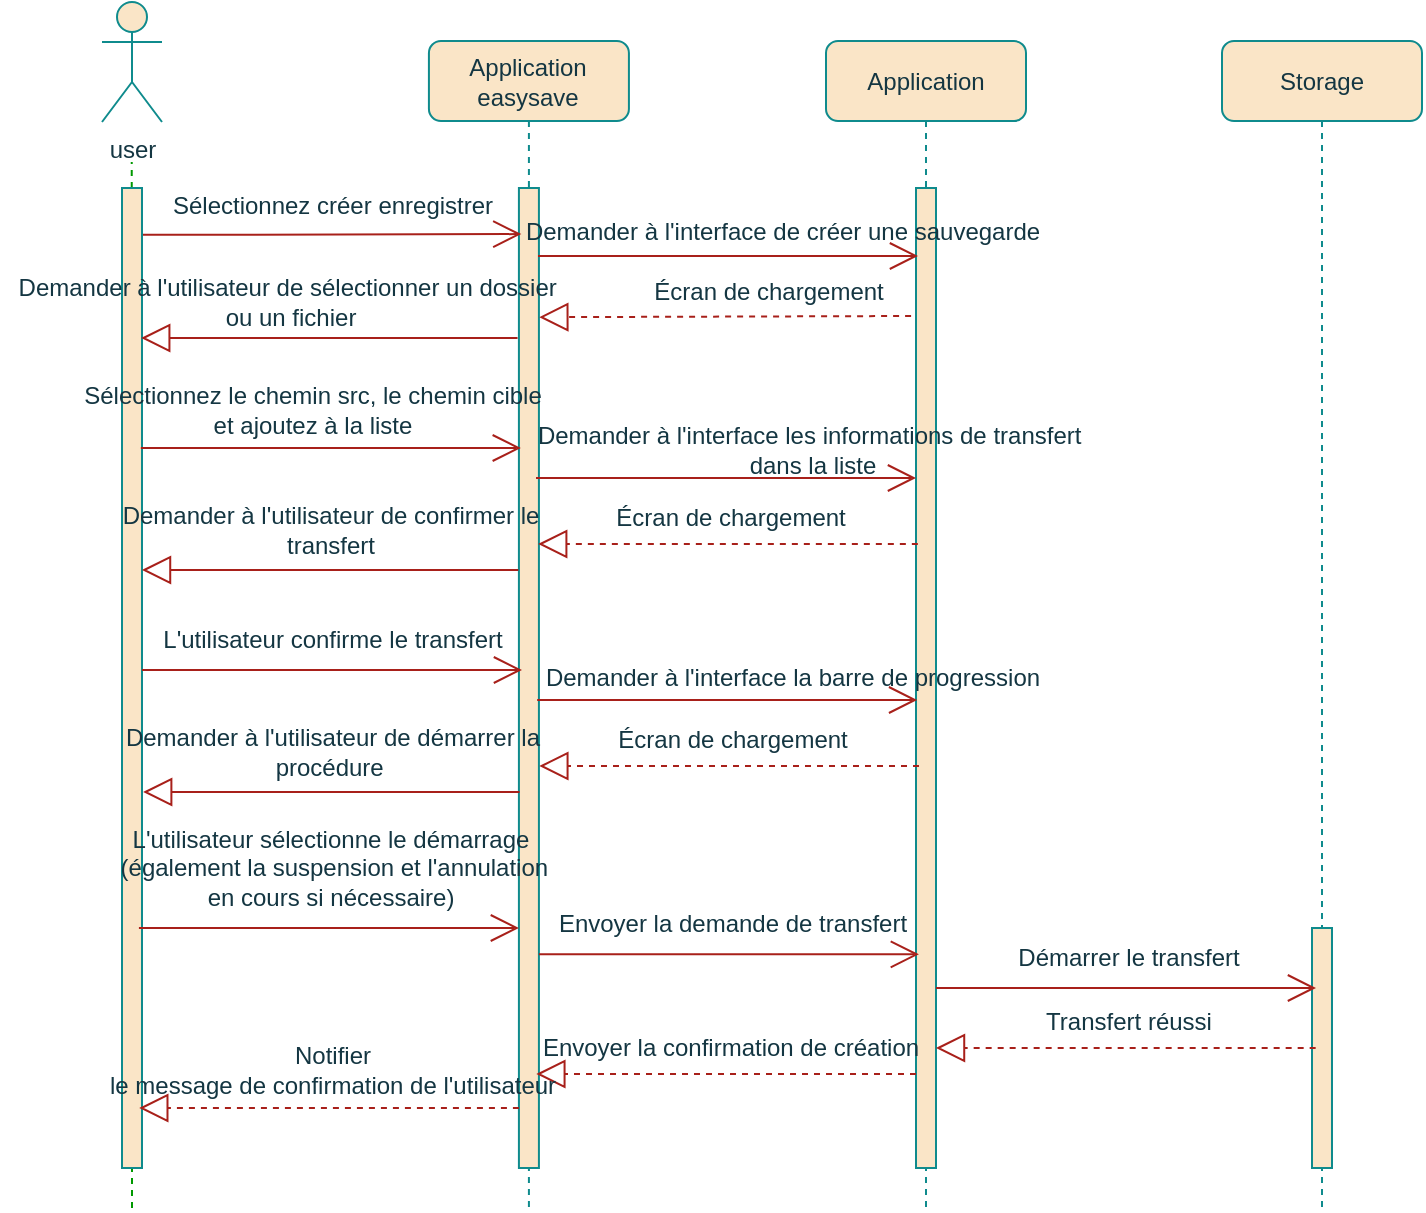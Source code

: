 <mxfile version="20.8.20" type="device"><diagram id="vX2mQukgiBAY-gzYamp-" name="Page-1"><mxGraphModel dx="1290" dy="581" grid="1" gridSize="10" guides="1" tooltips="1" connect="1" arrows="1" fold="1" page="1" pageScale="1" pageWidth="413" pageHeight="291" math="0" shadow="0"><root><mxCell id="0"/><mxCell id="1" parent="0"/><mxCell id="O1md9pXTTEW-Dt7IMe3F-2" value="&lt;span style=&quot;&quot;&gt;&lt;font style=&quot;vertical-align: inherit;&quot;&gt;&lt;font style=&quot;vertical-align: inherit;&quot;&gt;Application easysave&lt;/font&gt;&lt;/font&gt;&lt;/span&gt;" style="shape=umlLifeline;perimeter=lifelinePerimeter;whiteSpace=wrap;html=1;container=0;collapsible=0;recursiveResize=0;outlineConnect=0;rounded=1;fillColor=#FAE5C7;strokeColor=#0F8B8D;fontColor=#143642;" parent="1" vertex="1"><mxGeometry x="326.46" y="86.5" width="100" height="583.5" as="geometry"/></mxCell><mxCell id="O1md9pXTTEW-Dt7IMe3F-3" value="user" style="shape=umlActor;verticalLabelPosition=bottom;verticalAlign=top;html=1;rounded=1;fillColor=#FAE5C7;strokeColor=#0F8B8D;fontColor=#143642;" parent="1" vertex="1"><mxGeometry x="163" y="67" width="30" height="60" as="geometry"/></mxCell><mxCell id="O1md9pXTTEW-Dt7IMe3F-4" value="&lt;span style=&quot;&quot;&gt;Application&lt;/span&gt;" style="shape=umlLifeline;perimeter=lifelinePerimeter;whiteSpace=wrap;html=1;container=0;collapsible=0;recursiveResize=0;outlineConnect=0;rounded=1;fillColor=#FAE5C7;strokeColor=#0F8B8D;fontColor=#143642;" parent="1" vertex="1"><mxGeometry x="525" y="86.5" width="100" height="583.5" as="geometry"/></mxCell><mxCell id="O1md9pXTTEW-Dt7IMe3F-5" value="&lt;span style=&quot;&quot;&gt;Storage&lt;/span&gt;" style="shape=umlLifeline;perimeter=lifelinePerimeter;whiteSpace=wrap;html=1;container=0;collapsible=0;recursiveResize=0;outlineConnect=0;rounded=1;fillColor=#FAE5C7;strokeColor=#0F8B8D;fontColor=#143642;" parent="1" vertex="1"><mxGeometry x="723" y="86.5" width="100" height="583.5" as="geometry"/></mxCell><mxCell id="O1md9pXTTEW-Dt7IMe3F-6" value="" style="endArrow=none;dashed=1;html=1;rounded=1;labelBackgroundColor=#DAD2D8;strokeColor=#009900;fontColor=#143642;fillColor=#d5e8d4;" parent="1" edge="1"><mxGeometry width="50" height="50" relative="1" as="geometry"><mxPoint x="178" y="670" as="sourcePoint"/><mxPoint x="177.865" y="147" as="targetPoint"/></mxGeometry></mxCell><mxCell id="O1md9pXTTEW-Dt7IMe3F-13" value="" style="html=1;points=[];perimeter=orthogonalPerimeter;rounded=0;glass=0;labelBackgroundColor=none;fillStyle=auto;fillColor=#FAE5C7;strokeColor=#0F8B8D;fontColor=#143642;" parent="1" vertex="1"><mxGeometry x="173" y="160" width="10" height="490" as="geometry"/></mxCell><mxCell id="O1md9pXTTEW-Dt7IMe3F-14" value="" style="html=1;points=[];perimeter=orthogonalPerimeter;rounded=0;glass=0;labelBackgroundColor=none;fillStyle=auto;fillColor=#FAE5C7;strokeColor=#0F8B8D;fontColor=#143642;" parent="1" vertex="1"><mxGeometry x="371.46" y="160" width="10" height="490" as="geometry"/></mxCell><mxCell id="O1md9pXTTEW-Dt7IMe3F-16" value="" style="html=1;points=[];perimeter=orthogonalPerimeter;rounded=0;glass=0;labelBackgroundColor=none;fillStyle=auto;fillColor=#FAE5C7;strokeColor=#0F8B8D;fontColor=#143642;" parent="1" vertex="1"><mxGeometry x="570" y="160" width="10" height="490" as="geometry"/></mxCell><mxCell id="O1md9pXTTEW-Dt7IMe3F-17" value="" style="html=1;points=[];perimeter=orthogonalPerimeter;rounded=0;glass=0;labelBackgroundColor=none;fillStyle=auto;fillColor=#FAE5C7;strokeColor=#0F8B8D;fontColor=#143642;" parent="1" vertex="1"><mxGeometry x="768" y="530" width="10" height="120" as="geometry"/></mxCell><mxCell id="O1md9pXTTEW-Dt7IMe3F-18" value="&lt;font style=&quot;vertical-align: inherit;&quot;&gt;&lt;font style=&quot;vertical-align: inherit;&quot;&gt;Sélectionnez créer enregistrer&lt;/font&gt;&lt;/font&gt;" style="text;html=1;align=center;verticalAlign=middle;resizable=0;points=[];autosize=1;strokeColor=none;fillColor=none;rounded=1;fontColor=#143642;" parent="1" vertex="1"><mxGeometry x="188.09" y="154" width="180" height="30" as="geometry"/></mxCell><mxCell id="O1md9pXTTEW-Dt7IMe3F-19" value="" style="endArrow=open;endFill=1;endSize=12;html=1;rounded=1;entryX=0.071;entryY=0.165;entryDx=0;entryDy=0;entryPerimeter=0;labelBackgroundColor=#DAD2D8;strokeColor=#A8201A;fontColor=#143642;" parent="1" edge="1"><mxGeometry width="160" relative="1" as="geometry"><mxPoint x="183.5" y="183.43" as="sourcePoint"/><mxPoint x="372.67" y="183.05" as="targetPoint"/></mxGeometry></mxCell><mxCell id="O1md9pXTTEW-Dt7IMe3F-20" value="&lt;font style=&quot;vertical-align: inherit;&quot;&gt;&lt;font style=&quot;vertical-align: inherit;&quot;&gt;Demander à l'interface de créer une sauvegarde&lt;/font&gt;&lt;/font&gt;" style="text;html=1;align=center;verticalAlign=middle;resizable=0;points=[];autosize=1;strokeColor=none;fillColor=none;rounded=1;fontColor=#143642;" parent="1" vertex="1"><mxGeometry x="368.09" y="167" width="270" height="30" as="geometry"/></mxCell><mxCell id="O1md9pXTTEW-Dt7IMe3F-21" value="" style="endArrow=open;endFill=1;endSize=12;html=1;rounded=1;labelBackgroundColor=#DAD2D8;strokeColor=#A8201A;fontColor=#143642;" parent="1" edge="1"><mxGeometry width="160" relative="1" as="geometry"><mxPoint x="381" y="194" as="sourcePoint"/><mxPoint x="571" y="194" as="targetPoint"/></mxGeometry></mxCell><mxCell id="O1md9pXTTEW-Dt7IMe3F-22" value="&lt;font style=&quot;vertical-align: inherit;&quot;&gt;&lt;font style=&quot;vertical-align: inherit;&quot;&gt;Sélectionnez le chemin src, le chemin cible &lt;/font&gt;&lt;/font&gt;&lt;br&gt;&lt;font style=&quot;vertical-align: inherit;&quot;&gt;&lt;font style=&quot;vertical-align: inherit;&quot;&gt;et ajoutez à la liste&lt;/font&gt;&lt;/font&gt;" style="text;html=1;align=center;verticalAlign=middle;resizable=0;points=[];autosize=1;strokeColor=none;fillColor=none;rounded=1;fontColor=#143642;" parent="1" vertex="1"><mxGeometry x="142.99" y="251" width="250" height="40" as="geometry"/></mxCell><mxCell id="O1md9pXTTEW-Dt7IMe3F-23" value="" style="endArrow=open;endFill=1;endSize=12;html=1;rounded=1;labelBackgroundColor=#DAD2D8;strokeColor=#A8201A;fontColor=#143642;" parent="1" edge="1"><mxGeometry x="326.46" y="86.5" width="160" relative="1" as="geometry"><mxPoint x="182.42" y="290" as="sourcePoint"/><mxPoint x="372.42" y="290" as="targetPoint"/></mxGeometry></mxCell><mxCell id="O1md9pXTTEW-Dt7IMe3F-24" value="&lt;font style=&quot;vertical-align: inherit;&quot;&gt;&lt;font style=&quot;vertical-align: inherit;&quot;&gt;Demander à l'interface les informations de transfert&amp;nbsp; &lt;/font&gt;&lt;/font&gt;&lt;br&gt;&lt;font style=&quot;vertical-align: inherit;&quot;&gt;&lt;font style=&quot;vertical-align: inherit;&quot;&gt;dans la liste&lt;/font&gt;&lt;/font&gt;" style="text;html=1;align=center;verticalAlign=middle;resizable=0;points=[];autosize=1;strokeColor=none;fillColor=none;rounded=1;fontColor=#143642;" parent="1" vertex="1"><mxGeometry x="372.99" y="271" width="290" height="40" as="geometry"/></mxCell><mxCell id="O1md9pXTTEW-Dt7IMe3F-25" value="" style="endArrow=open;endFill=1;endSize=12;html=1;rounded=1;labelBackgroundColor=#DAD2D8;strokeColor=#A8201A;fontColor=#143642;" parent="1" edge="1"><mxGeometry width="160" relative="1" as="geometry"><mxPoint x="380" y="305.0" as="sourcePoint"/><mxPoint x="570" y="305.0" as="targetPoint"/></mxGeometry></mxCell><mxCell id="O1md9pXTTEW-Dt7IMe3F-26" value="&lt;font style=&quot;vertical-align: inherit;&quot;&gt;&lt;font style=&quot;vertical-align: inherit;&quot;&gt;Écran de chargement&lt;/font&gt;&lt;/font&gt;" style="text;html=1;align=center;verticalAlign=middle;resizable=0;points=[];autosize=1;strokeColor=none;fillColor=none;rounded=1;fontColor=#143642;" parent="1" vertex="1"><mxGeometry x="407.42" y="310" width="140" height="30" as="geometry"/></mxCell><mxCell id="O1md9pXTTEW-Dt7IMe3F-27" value="" style="endArrow=block;dashed=1;endFill=0;endSize=12;html=1;rounded=1;labelBackgroundColor=#DAD2D8;strokeColor=#A8201A;fontColor=#143642;" parent="1" edge="1"><mxGeometry width="160" relative="1" as="geometry"><mxPoint x="570.92" y="338" as="sourcePoint"/><mxPoint x="381.087" y="338" as="targetPoint"/></mxGeometry></mxCell><mxCell id="O1md9pXTTEW-Dt7IMe3F-40" value="&lt;font style=&quot;vertical-align: inherit;&quot;&gt;&lt;font style=&quot;vertical-align: inherit;&quot;&gt;Écran de chargement&lt;/font&gt;&lt;/font&gt;" style="text;html=1;align=center;verticalAlign=middle;resizable=0;points=[];autosize=1;strokeColor=none;fillColor=none;rounded=1;fontColor=#143642;" parent="1" vertex="1"><mxGeometry x="426.46" y="197" width="140" height="30" as="geometry"/></mxCell><mxCell id="O1md9pXTTEW-Dt7IMe3F-41" value="" style="endArrow=block;dashed=1;endFill=0;endSize=12;html=1;rounded=1;exitX=-0.211;exitY=0.186;exitDx=0;exitDy=0;exitPerimeter=0;labelBackgroundColor=#DAD2D8;strokeColor=#A8201A;fontColor=#143642;" parent="1" edge="1"><mxGeometry width="160" relative="1" as="geometry"><mxPoint x="567.55" y="223.998" as="sourcePoint"/><mxPoint x="381.66" y="224.59" as="targetPoint"/></mxGeometry></mxCell><mxCell id="O1md9pXTTEW-Dt7IMe3F-42" value="&lt;font style=&quot;vertical-align: inherit;&quot;&gt;&lt;font style=&quot;vertical-align: inherit;&quot;&gt;Demander à l'utilisateur de sélectionner un dossier&amp;nbsp; &lt;/font&gt;&lt;/font&gt;&lt;br&gt;&lt;font style=&quot;vertical-align: inherit;&quot;&gt;&lt;font style=&quot;vertical-align: inherit;&quot;&gt;ou un fichier&lt;/font&gt;&lt;/font&gt;" style="text;html=1;align=center;verticalAlign=middle;resizable=0;points=[];autosize=1;strokeColor=none;fillColor=none;rounded=1;fontColor=#143642;" parent="1" vertex="1"><mxGeometry x="112.41" y="197" width="290" height="40" as="geometry"/></mxCell><mxCell id="O1md9pXTTEW-Dt7IMe3F-43" value="" style="endArrow=block;endFill=0;endSize=12;html=1;rounded=1;labelBackgroundColor=#DAD2D8;strokeColor=#A8201A;fontColor=#143642;" parent="1" edge="1"><mxGeometry width="160" relative="1" as="geometry"><mxPoint x="370.77" y="235.0" as="sourcePoint"/><mxPoint x="182.597" y="235.0" as="targetPoint"/></mxGeometry></mxCell><mxCell id="O1md9pXTTEW-Dt7IMe3F-58" value="&lt;font style=&quot;vertical-align: inherit;&quot;&gt;&lt;font style=&quot;vertical-align: inherit;&quot;&gt;Demander à l'utilisateur de confirmer le &lt;/font&gt;&lt;/font&gt;&lt;br&gt;&lt;font style=&quot;vertical-align: inherit;&quot;&gt;&lt;font style=&quot;vertical-align: inherit;&quot;&gt;transfert&lt;/font&gt;&lt;/font&gt;" style="text;html=1;align=center;verticalAlign=middle;resizable=0;points=[];autosize=1;strokeColor=none;fillColor=none;rounded=1;fontColor=#143642;" parent="1" vertex="1"><mxGeometry x="162.41" y="311" width="230" height="40" as="geometry"/></mxCell><mxCell id="O1md9pXTTEW-Dt7IMe3F-59" value="" style="endArrow=block;endFill=0;endSize=12;html=1;rounded=1;labelBackgroundColor=#DAD2D8;strokeColor=#A8201A;fontColor=#143642;" parent="1" edge="1"><mxGeometry width="160" relative="1" as="geometry"><mxPoint x="371.17" y="351.0" as="sourcePoint"/><mxPoint x="182.997" y="351.0" as="targetPoint"/></mxGeometry></mxCell><mxCell id="O1md9pXTTEW-Dt7IMe3F-60" value="&lt;font style=&quot;vertical-align: inherit;&quot;&gt;&lt;font style=&quot;vertical-align: inherit;&quot;&gt;L'utilisateur confirme le transfert&lt;/font&gt;&lt;/font&gt;" style="text;html=1;align=center;verticalAlign=middle;resizable=0;points=[];autosize=1;strokeColor=none;fillColor=none;rounded=1;fontColor=#143642;" parent="1" vertex="1"><mxGeometry x="182.99" y="371" width="190" height="30" as="geometry"/></mxCell><mxCell id="O1md9pXTTEW-Dt7IMe3F-61" value="" style="endArrow=open;endFill=1;endSize=12;html=1;rounded=1;labelBackgroundColor=#DAD2D8;strokeColor=#A8201A;fontColor=#143642;" parent="1" edge="1"><mxGeometry x="326.46" y="86.5" width="160" relative="1" as="geometry"><mxPoint x="183.0" y="401" as="sourcePoint"/><mxPoint x="373.0" y="401" as="targetPoint"/></mxGeometry></mxCell><mxCell id="O1md9pXTTEW-Dt7IMe3F-62" value="&lt;font style=&quot;vertical-align: inherit;&quot;&gt;&lt;font style=&quot;vertical-align: inherit;&quot;&gt;Demander à l'interface la barre de progression&lt;/font&gt;&lt;/font&gt;" style="text;html=1;align=center;verticalAlign=middle;resizable=0;points=[];autosize=1;strokeColor=none;fillColor=none;rounded=1;fontColor=#143642;" parent="1" vertex="1"><mxGeometry x="378.09" y="390" width="260" height="30" as="geometry"/></mxCell><mxCell id="O1md9pXTTEW-Dt7IMe3F-63" value="" style="endArrow=open;endFill=1;endSize=12;html=1;rounded=1;labelBackgroundColor=#DAD2D8;strokeColor=#A8201A;fontColor=#143642;" parent="1" edge="1"><mxGeometry width="160" relative="1" as="geometry"><mxPoint x="380.58" y="416.0" as="sourcePoint"/><mxPoint x="570.58" y="416.0" as="targetPoint"/></mxGeometry></mxCell><mxCell id="O1md9pXTTEW-Dt7IMe3F-64" value="&lt;font style=&quot;vertical-align: inherit;&quot;&gt;&lt;font style=&quot;vertical-align: inherit;&quot;&gt;Écran de chargement&lt;/font&gt;&lt;/font&gt;" style="text;html=1;align=center;verticalAlign=middle;resizable=0;points=[];autosize=1;strokeColor=none;fillColor=none;rounded=1;fontColor=#143642;" parent="1" vertex="1"><mxGeometry x="408" y="421" width="140" height="30" as="geometry"/></mxCell><mxCell id="O1md9pXTTEW-Dt7IMe3F-65" value="" style="endArrow=block;dashed=1;endFill=0;endSize=12;html=1;rounded=1;labelBackgroundColor=#DAD2D8;strokeColor=#A8201A;fontColor=#143642;" parent="1" edge="1"><mxGeometry width="160" relative="1" as="geometry"><mxPoint x="571.5" y="449" as="sourcePoint"/><mxPoint x="381.667" y="449" as="targetPoint"/></mxGeometry></mxCell><mxCell id="O1md9pXTTEW-Dt7IMe3F-66" value="&lt;font style=&quot;vertical-align: inherit;&quot;&gt;&lt;font style=&quot;vertical-align: inherit;&quot;&gt;Demander à l'utilisateur de démarrer la &lt;/font&gt;&lt;/font&gt;&lt;br&gt;&lt;font style=&quot;vertical-align: inherit;&quot;&gt;&lt;font style=&quot;vertical-align: inherit;&quot;&gt;procédure&amp;nbsp;&lt;/font&gt;&lt;/font&gt;" style="text;html=1;align=center;verticalAlign=middle;resizable=0;points=[];autosize=1;strokeColor=none;fillColor=none;rounded=1;fontColor=#143642;" parent="1" vertex="1"><mxGeometry x="162.99" y="422" width="230" height="40" as="geometry"/></mxCell><mxCell id="O1md9pXTTEW-Dt7IMe3F-67" value="" style="endArrow=block;endFill=0;endSize=12;html=1;rounded=1;labelBackgroundColor=#DAD2D8;strokeColor=#A8201A;fontColor=#143642;" parent="1" edge="1"><mxGeometry width="160" relative="1" as="geometry"><mxPoint x="371.75" y="462.0" as="sourcePoint"/><mxPoint x="183.577" y="462.0" as="targetPoint"/></mxGeometry></mxCell><mxCell id="O1md9pXTTEW-Dt7IMe3F-68" value="&lt;font style=&quot;vertical-align: inherit;&quot;&gt;&lt;font style=&quot;vertical-align: inherit;&quot;&gt;L'utilisateur sélectionne le démarrage &lt;/font&gt;&lt;/font&gt;&lt;br&gt;&lt;font style=&quot;vertical-align: inherit;&quot;&gt;&lt;font style=&quot;vertical-align: inherit;&quot;&gt;&amp;nbsp;(également la suspension et l'annulation &lt;/font&gt;&lt;/font&gt;&lt;br&gt;&lt;font style=&quot;vertical-align: inherit;&quot;&gt;&lt;font style=&quot;vertical-align: inherit;&quot;&gt;en cours si nécessaire)&lt;/font&gt;&lt;/font&gt;" style="text;html=1;align=center;verticalAlign=middle;resizable=0;points=[];autosize=1;strokeColor=none;fillColor=none;rounded=1;fontColor=#143642;" parent="1" vertex="1"><mxGeometry x="162.41" y="470" width="230" height="60" as="geometry"/></mxCell><mxCell id="O1md9pXTTEW-Dt7IMe3F-69" value="" style="endArrow=open;endFill=1;endSize=12;html=1;rounded=1;labelBackgroundColor=#DAD2D8;strokeColor=#A8201A;fontColor=#143642;" parent="1" edge="1"><mxGeometry x="326.46" y="86.5" width="160" relative="1" as="geometry"><mxPoint x="181.46" y="530" as="sourcePoint"/><mxPoint x="371.46" y="530" as="targetPoint"/></mxGeometry></mxCell><mxCell id="O1md9pXTTEW-Dt7IMe3F-70" value="&lt;font style=&quot;vertical-align: inherit;&quot;&gt;&lt;font style=&quot;vertical-align: inherit;&quot;&gt;Envoyer la demande de transfert&lt;/font&gt;&lt;/font&gt;" style="text;html=1;align=center;verticalAlign=middle;resizable=0;points=[];autosize=1;strokeColor=none;fillColor=none;rounded=1;fontColor=#143642;" parent="1" vertex="1"><mxGeometry x="382.82" y="513.17" width="190" height="30" as="geometry"/></mxCell><mxCell id="O1md9pXTTEW-Dt7IMe3F-71" value="" style="endArrow=open;endFill=1;endSize=12;html=1;rounded=1;labelBackgroundColor=#DAD2D8;strokeColor=#A8201A;fontColor=#143642;" parent="1" edge="1"><mxGeometry width="160" relative="1" as="geometry"><mxPoint x="381.46" y="543.17" as="sourcePoint"/><mxPoint x="571.46" y="543.17" as="targetPoint"/></mxGeometry></mxCell><mxCell id="O1md9pXTTEW-Dt7IMe3F-72" value="&lt;font style=&quot;vertical-align: inherit;&quot;&gt;&lt;font style=&quot;vertical-align: inherit;&quot;&gt;Démarrer le transfert&lt;/font&gt;&lt;/font&gt;" style="text;html=1;align=center;verticalAlign=middle;resizable=0;points=[];autosize=1;strokeColor=none;fillColor=none;rounded=1;fontColor=#143642;" parent="1" vertex="1"><mxGeometry x="611.36" y="530" width="130" height="30" as="geometry"/></mxCell><mxCell id="O1md9pXTTEW-Dt7IMe3F-73" value="" style="endArrow=open;endFill=1;endSize=12;html=1;rounded=1;labelBackgroundColor=#DAD2D8;strokeColor=#A8201A;fontColor=#143642;" parent="1" edge="1"><mxGeometry width="160" relative="1" as="geometry"><mxPoint x="580" y="560.0" as="sourcePoint"/><mxPoint x="770" y="560.0" as="targetPoint"/></mxGeometry></mxCell><mxCell id="O1md9pXTTEW-Dt7IMe3F-74" value="&lt;font style=&quot;vertical-align: inherit;&quot;&gt;&lt;font style=&quot;vertical-align: inherit;&quot;&gt;Transfert réussi&lt;/font&gt;&lt;/font&gt;" style="text;html=1;align=center;verticalAlign=middle;resizable=0;points=[];autosize=1;strokeColor=none;fillColor=none;rounded=1;fontColor=#143642;" parent="1" vertex="1"><mxGeometry x="621.33" y="562" width="110" height="30" as="geometry"/></mxCell><mxCell id="O1md9pXTTEW-Dt7IMe3F-75" value="" style="endArrow=block;dashed=1;endFill=0;endSize=12;html=1;rounded=1;labelBackgroundColor=#DAD2D8;strokeColor=#A8201A;fontColor=#143642;" parent="1" edge="1"><mxGeometry width="160" relative="1" as="geometry"><mxPoint x="769.83" y="590" as="sourcePoint"/><mxPoint x="579.997" y="590" as="targetPoint"/></mxGeometry></mxCell><mxCell id="O1md9pXTTEW-Dt7IMe3F-76" value="&lt;font style=&quot;vertical-align: inherit;&quot;&gt;&lt;font style=&quot;vertical-align: inherit;&quot;&gt;Envoyer la confirmation de création&lt;/font&gt;&lt;/font&gt;" style="text;html=1;align=center;verticalAlign=middle;resizable=0;points=[];autosize=1;strokeColor=none;fillColor=none;rounded=1;fontColor=#143642;" parent="1" vertex="1"><mxGeometry x="371.5" y="575" width="210" height="30" as="geometry"/></mxCell><mxCell id="O1md9pXTTEW-Dt7IMe3F-77" value="" style="endArrow=block;dashed=1;endFill=0;endSize=12;html=1;rounded=1;labelBackgroundColor=#DAD2D8;strokeColor=#A8201A;fontColor=#143642;" parent="1" edge="1"><mxGeometry width="160" relative="1" as="geometry"><mxPoint x="570.0" y="603" as="sourcePoint"/><mxPoint x="380.167" y="603" as="targetPoint"/></mxGeometry></mxCell><mxCell id="O1md9pXTTEW-Dt7IMe3F-78" value="&lt;font style=&quot;vertical-align: inherit;&quot;&gt;&lt;font style=&quot;vertical-align: inherit;&quot;&gt;Notifier &lt;/font&gt;&lt;/font&gt;&lt;br&gt;&lt;font style=&quot;vertical-align: inherit;&quot;&gt;&lt;font style=&quot;vertical-align: inherit;&quot;&gt;le message de confirmation de l'utilisateur&lt;/font&gt;&lt;/font&gt;" style="text;html=1;align=center;verticalAlign=middle;resizable=0;points=[];autosize=1;strokeColor=none;fillColor=none;rounded=1;fontColor=#143642;" parent="1" vertex="1"><mxGeometry x="157.96" y="581" width="240" height="40" as="geometry"/></mxCell><mxCell id="O1md9pXTTEW-Dt7IMe3F-79" value="" style="endArrow=block;dashed=1;endFill=0;endSize=12;html=1;rounded=1;labelBackgroundColor=#DAD2D8;strokeColor=#A8201A;fontColor=#143642;" parent="1" edge="1"><mxGeometry width="160" relative="1" as="geometry"><mxPoint x="371.46" y="620" as="sourcePoint"/><mxPoint x="181.627" y="620" as="targetPoint"/></mxGeometry></mxCell></root></mxGraphModel></diagram></mxfile>